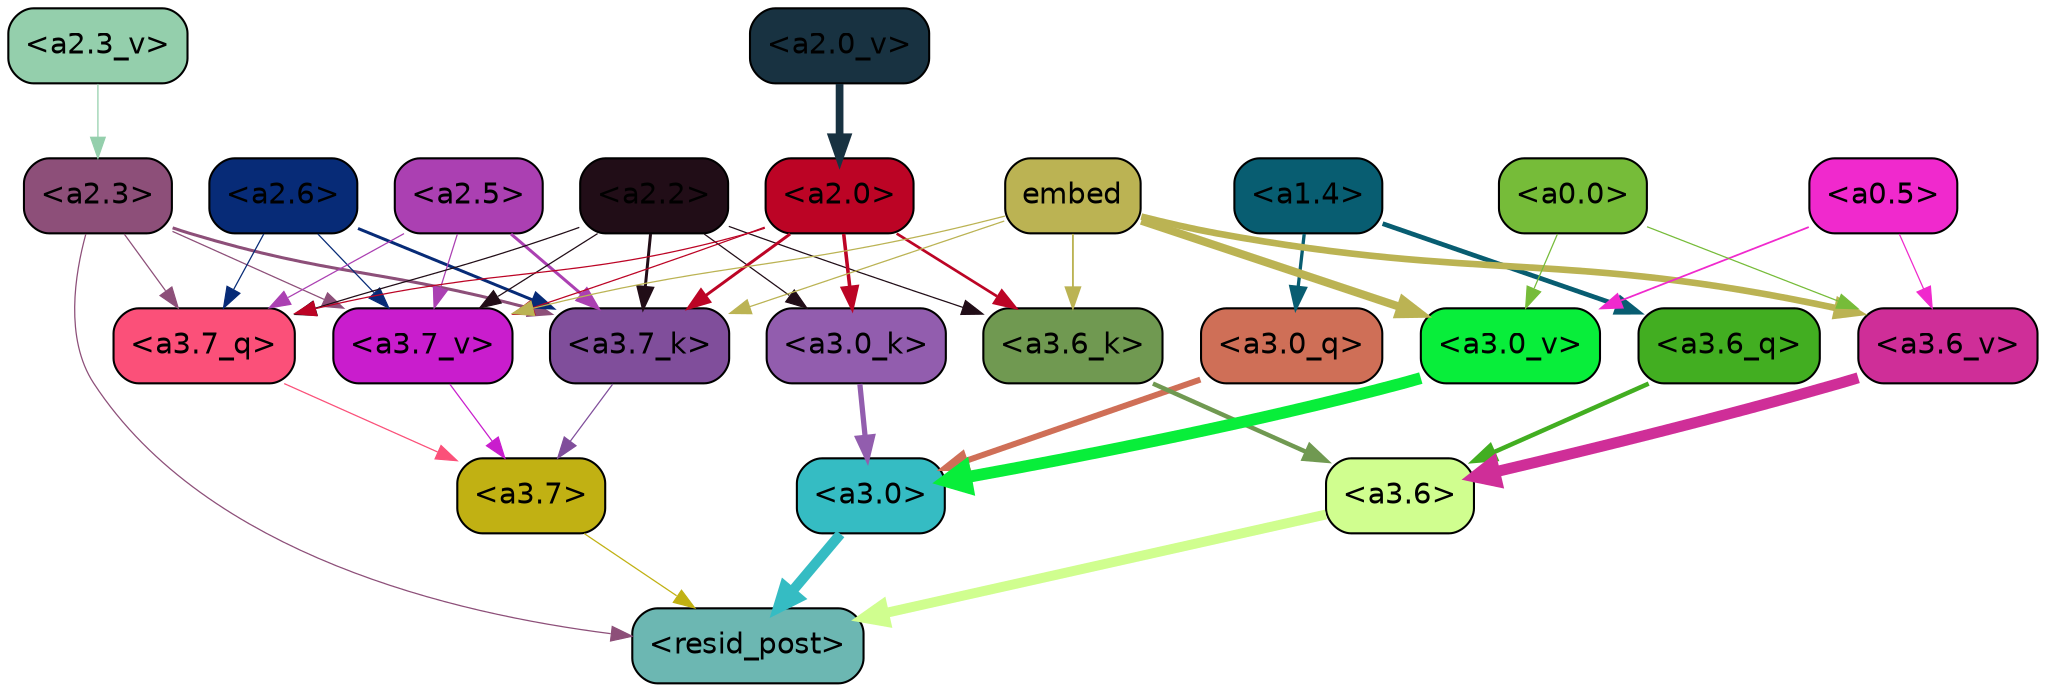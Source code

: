 strict digraph "" {
	graph [bgcolor=transparent,
		layout=dot,
		overlap=false,
		splines=true
	];
	"<a3.7>"	[color=black,
		fillcolor="#c1b113",
		fontname=Helvetica,
		shape=box,
		style="filled, rounded"];
	"<resid_post>"	[color=black,
		fillcolor="#6cb7b2",
		fontname=Helvetica,
		shape=box,
		style="filled, rounded"];
	"<a3.7>" -> "<resid_post>"	[color="#c1b113",
		penwidth=0.6];
	"<a3.6>"	[color=black,
		fillcolor="#d0fe8f",
		fontname=Helvetica,
		shape=box,
		style="filled, rounded"];
	"<a3.6>" -> "<resid_post>"	[color="#d0fe8f",
		penwidth=4.746312499046326];
	"<a3.0>"	[color=black,
		fillcolor="#35bcc3",
		fontname=Helvetica,
		shape=box,
		style="filled, rounded"];
	"<a3.0>" -> "<resid_post>"	[color="#35bcc3",
		penwidth=4.896343111991882];
	"<a2.3>"	[color=black,
		fillcolor="#8d4f79",
		fontname=Helvetica,
		shape=box,
		style="filled, rounded"];
	"<a2.3>" -> "<resid_post>"	[color="#8d4f79",
		penwidth=0.6];
	"<a3.7_q>"	[color=black,
		fillcolor="#fb5079",
		fontname=Helvetica,
		shape=box,
		style="filled, rounded"];
	"<a2.3>" -> "<a3.7_q>"	[color="#8d4f79",
		penwidth=0.6];
	"<a3.7_k>"	[color=black,
		fillcolor="#804e9b",
		fontname=Helvetica,
		shape=box,
		style="filled, rounded"];
	"<a2.3>" -> "<a3.7_k>"	[color="#8d4f79",
		penwidth=1.467104621231556];
	"<a3.7_v>"	[color=black,
		fillcolor="#c91dcd",
		fontname=Helvetica,
		shape=box,
		style="filled, rounded"];
	"<a2.3>" -> "<a3.7_v>"	[color="#8d4f79",
		penwidth=0.6];
	"<a3.7_q>" -> "<a3.7>"	[color="#fb5079",
		penwidth=0.6];
	"<a3.6_q>"	[color=black,
		fillcolor="#42ae21",
		fontname=Helvetica,
		shape=box,
		style="filled, rounded"];
	"<a3.6_q>" -> "<a3.6>"	[color="#42ae21",
		penwidth=2.160832464694977];
	"<a3.0_q>"	[color=black,
		fillcolor="#cf6f57",
		fontname=Helvetica,
		shape=box,
		style="filled, rounded"];
	"<a3.0_q>" -> "<a3.0>"	[color="#cf6f57",
		penwidth=2.870753765106201];
	"<a3.7_k>" -> "<a3.7>"	[color="#804e9b",
		penwidth=0.6];
	"<a3.6_k>"	[color=black,
		fillcolor="#709951",
		fontname=Helvetica,
		shape=box,
		style="filled, rounded"];
	"<a3.6_k>" -> "<a3.6>"	[color="#709951",
		penwidth=2.13908451795578];
	"<a3.0_k>"	[color=black,
		fillcolor="#925dae",
		fontname=Helvetica,
		shape=box,
		style="filled, rounded"];
	"<a3.0_k>" -> "<a3.0>"	[color="#925dae",
		penwidth=2.520303964614868];
	"<a3.7_v>" -> "<a3.7>"	[color="#c91dcd",
		penwidth=0.6];
	"<a3.6_v>"	[color=black,
		fillcolor="#cf2e98",
		fontname=Helvetica,
		shape=box,
		style="filled, rounded"];
	"<a3.6_v>" -> "<a3.6>"	[color="#cf2e98",
		penwidth=5.297133803367615];
	"<a3.0_v>"	[color=black,
		fillcolor="#08ee3a",
		fontname=Helvetica,
		shape=box,
		style="filled, rounded"];
	"<a3.0_v>" -> "<a3.0>"	[color="#08ee3a",
		penwidth=5.680712580680847];
	"<a2.6>"	[color=black,
		fillcolor="#072b77",
		fontname=Helvetica,
		shape=box,
		style="filled, rounded"];
	"<a2.6>" -> "<a3.7_q>"	[color="#072b77",
		penwidth=0.6];
	"<a2.6>" -> "<a3.7_k>"	[color="#072b77",
		penwidth=1.4453159049153328];
	"<a2.6>" -> "<a3.7_v>"	[color="#072b77",
		penwidth=0.6];
	"<a2.5>"	[color=black,
		fillcolor="#ab40b2",
		fontname=Helvetica,
		shape=box,
		style="filled, rounded"];
	"<a2.5>" -> "<a3.7_q>"	[color="#ab40b2",
		penwidth=0.6];
	"<a2.5>" -> "<a3.7_k>"	[color="#ab40b2",
		penwidth=1.4526091292500496];
	"<a2.5>" -> "<a3.7_v>"	[color="#ab40b2",
		penwidth=0.6];
	"<a2.2>"	[color=black,
		fillcolor="#210d17",
		fontname=Helvetica,
		shape=box,
		style="filled, rounded"];
	"<a2.2>" -> "<a3.7_q>"	[color="#210d17",
		penwidth=0.6];
	"<a2.2>" -> "<a3.7_k>"	[color="#210d17",
		penwidth=1.4310357049107552];
	"<a2.2>" -> "<a3.6_k>"	[color="#210d17",
		penwidth=0.6];
	"<a2.2>" -> "<a3.0_k>"	[color="#210d17",
		penwidth=0.6];
	"<a2.2>" -> "<a3.7_v>"	[color="#210d17",
		penwidth=0.6];
	"<a2.0>"	[color=black,
		fillcolor="#bc0425",
		fontname=Helvetica,
		shape=box,
		style="filled, rounded"];
	"<a2.0>" -> "<a3.7_q>"	[color="#bc0425",
		penwidth=0.6];
	"<a2.0>" -> "<a3.7_k>"	[color="#bc0425",
		penwidth=1.4314699843525887];
	"<a2.0>" -> "<a3.6_k>"	[color="#bc0425",
		penwidth=1.2950235605239868];
	"<a2.0>" -> "<a3.0_k>"	[color="#bc0425",
		penwidth=1.712992787361145];
	"<a2.0>" -> "<a3.7_v>"	[color="#bc0425",
		penwidth=0.6];
	"<a1.4>"	[color=black,
		fillcolor="#085d71",
		fontname=Helvetica,
		shape=box,
		style="filled, rounded"];
	"<a1.4>" -> "<a3.6_q>"	[color="#085d71",
		penwidth=2.2719132900238037];
	"<a1.4>" -> "<a3.0_q>"	[color="#085d71",
		penwidth=1.5932877659797668];
	embed	[color=black,
		fillcolor="#bbb353",
		fontname=Helvetica,
		shape=box,
		style="filled, rounded"];
	embed -> "<a3.7_k>"	[color="#bbb353",
		penwidth=0.6];
	embed -> "<a3.6_k>"	[color="#bbb353",
		penwidth=0.891706109046936];
	embed -> "<a3.7_v>"	[color="#bbb353",
		penwidth=0.6];
	embed -> "<a3.6_v>"	[color="#bbb353",
		penwidth=3.1766927242279053];
	embed -> "<a3.0_v>"	[color="#bbb353",
		penwidth=3.9005755856633186];
	"<a0.5>"	[color=black,
		fillcolor="#f029cd",
		fontname=Helvetica,
		shape=box,
		style="filled, rounded"];
	"<a0.5>" -> "<a3.6_v>"	[color="#f029cd",
		penwidth=0.6];
	"<a0.5>" -> "<a3.0_v>"	[color="#f029cd",
		penwidth=0.8493617177009583];
	"<a0.0>"	[color=black,
		fillcolor="#76bc39",
		fontname=Helvetica,
		shape=box,
		style="filled, rounded"];
	"<a0.0>" -> "<a3.6_v>"	[color="#76bc39",
		penwidth=0.6];
	"<a0.0>" -> "<a3.0_v>"	[color="#76bc39",
		penwidth=0.6];
	"<a2.3_v>"	[color=black,
		fillcolor="#94cfac",
		fontname=Helvetica,
		shape=box,
		style="filled, rounded"];
	"<a2.3_v>" -> "<a2.3>"	[color="#94cfac",
		penwidth=0.6];
	"<a2.0_v>"	[color=black,
		fillcolor="#183241",
		fontname=Helvetica,
		shape=box,
		style="filled, rounded"];
	"<a2.0_v>" -> "<a2.0>"	[color="#183241",
		penwidth=3.7102378383278847];
}

